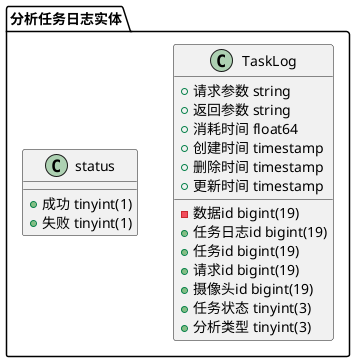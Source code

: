 @startuml
package "分析任务日志实体"{
    class TaskLog {
      - 数据id bigint(19)
      + 任务日志id bigint(19)
      + 任务id bigint(19)
      + 请求id bigint(19)
      + 摄像头id bigint(19)
      + 任务状态 tinyint(3)
      + 分析类型 tinyint(3)
      + 请求参数 string
      + 返回参数 string
      + 消耗时间 float64
      + 创建时间 timestamp
      + 删除时间 timestamp
      + 更新时间 timestamp
    }
    class "status" {
      + 成功 tinyint(1)
      + 失败 tinyint(1)
    }
}


@enduml